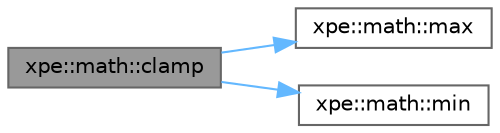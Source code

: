 digraph "xpe::math::clamp"
{
 // LATEX_PDF_SIZE
  bgcolor="transparent";
  edge [fontname=Helvetica,fontsize=10,labelfontname=Helvetica,labelfontsize=10];
  node [fontname=Helvetica,fontsize=10,shape=box,height=0.2,width=0.4];
  rankdir="LR";
  Node1 [id="Node000001",label="xpe::math::clamp",height=0.2,width=0.4,color="gray40", fillcolor="grey60", style="filled", fontcolor="black",tooltip=" "];
  Node1 -> Node2 [id="edge5_Node000001_Node000002",color="steelblue1",style="solid",tooltip=" "];
  Node2 [id="Node000002",label="xpe::math::max",height=0.2,width=0.4,color="grey40", fillcolor="white", style="filled",URL="$namespacexpe_1_1math.html#a874b4329b074d5747abead18d6e273fe",tooltip=" "];
  Node1 -> Node3 [id="edge6_Node000001_Node000003",color="steelblue1",style="solid",tooltip=" "];
  Node3 [id="Node000003",label="xpe::math::min",height=0.2,width=0.4,color="grey40", fillcolor="white", style="filled",URL="$namespacexpe_1_1math.html#a775d2b1b17133befae2d3e4570a1f62a",tooltip=" "];
}
